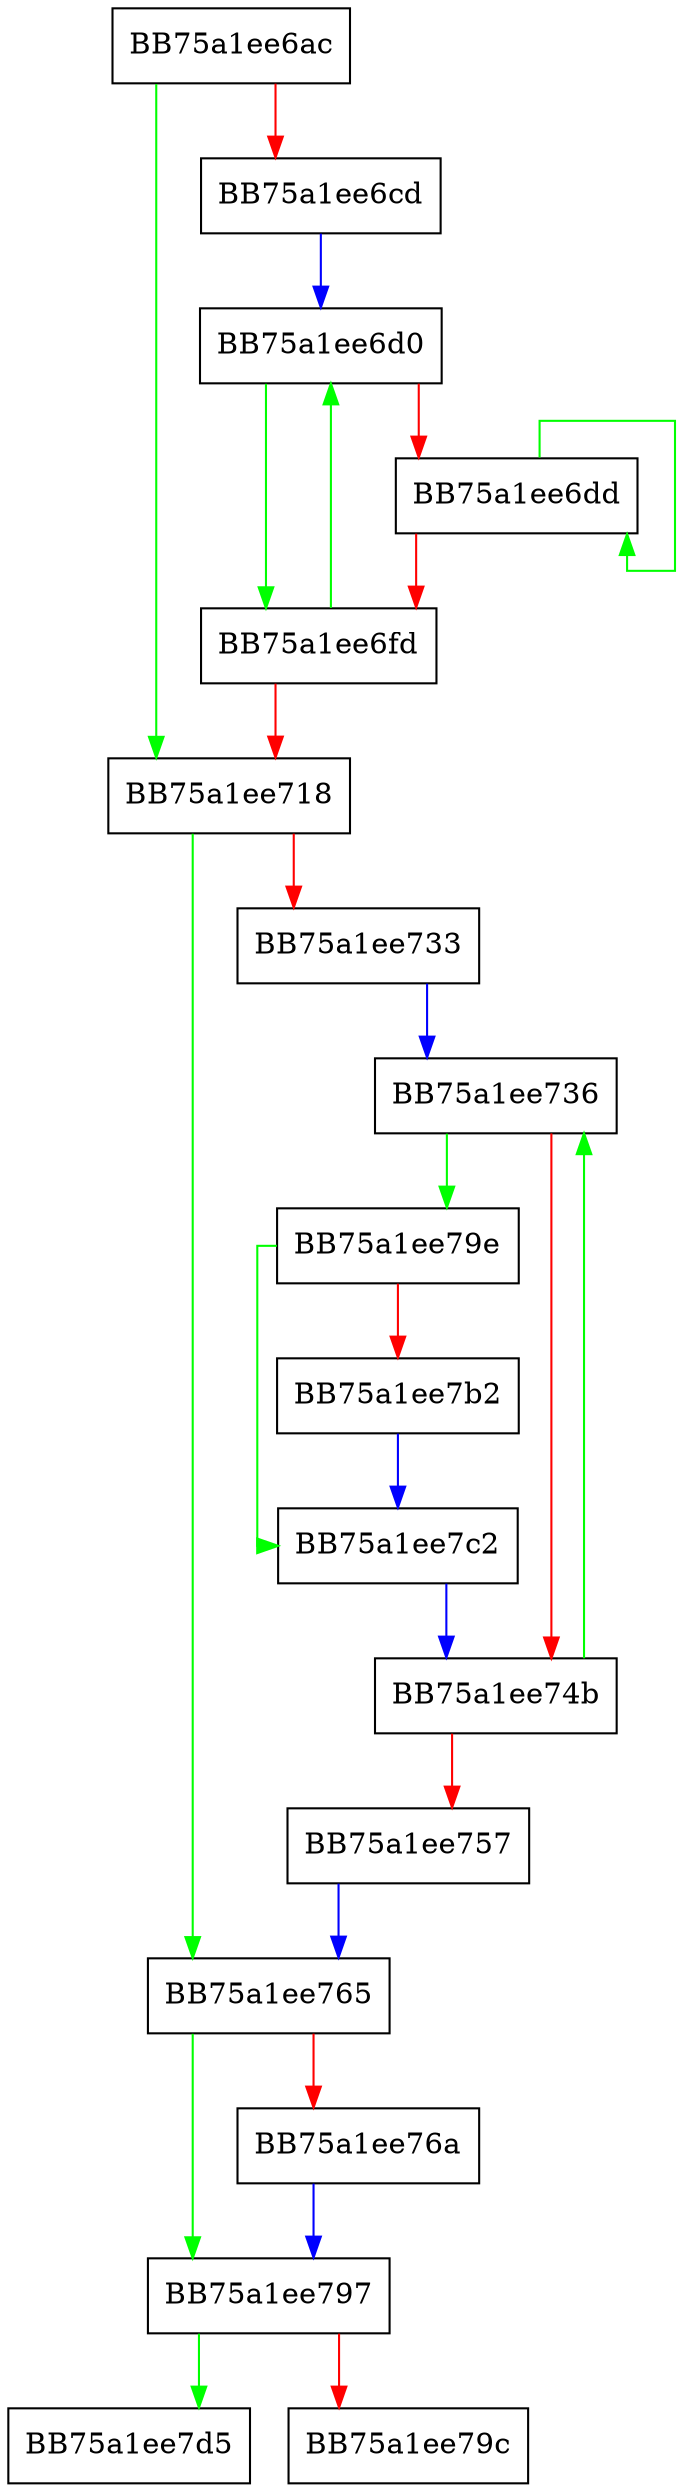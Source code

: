 digraph rebuild_marks {
  node [shape="box"];
  graph [splines=ortho];
  BB75a1ee6ac -> BB75a1ee718 [color="green"];
  BB75a1ee6ac -> BB75a1ee6cd [color="red"];
  BB75a1ee6cd -> BB75a1ee6d0 [color="blue"];
  BB75a1ee6d0 -> BB75a1ee6fd [color="green"];
  BB75a1ee6d0 -> BB75a1ee6dd [color="red"];
  BB75a1ee6dd -> BB75a1ee6dd [color="green"];
  BB75a1ee6dd -> BB75a1ee6fd [color="red"];
  BB75a1ee6fd -> BB75a1ee6d0 [color="green"];
  BB75a1ee6fd -> BB75a1ee718 [color="red"];
  BB75a1ee718 -> BB75a1ee765 [color="green"];
  BB75a1ee718 -> BB75a1ee733 [color="red"];
  BB75a1ee733 -> BB75a1ee736 [color="blue"];
  BB75a1ee736 -> BB75a1ee79e [color="green"];
  BB75a1ee736 -> BB75a1ee74b [color="red"];
  BB75a1ee74b -> BB75a1ee736 [color="green"];
  BB75a1ee74b -> BB75a1ee757 [color="red"];
  BB75a1ee757 -> BB75a1ee765 [color="blue"];
  BB75a1ee765 -> BB75a1ee797 [color="green"];
  BB75a1ee765 -> BB75a1ee76a [color="red"];
  BB75a1ee76a -> BB75a1ee797 [color="blue"];
  BB75a1ee797 -> BB75a1ee7d5 [color="green"];
  BB75a1ee797 -> BB75a1ee79c [color="red"];
  BB75a1ee79e -> BB75a1ee7c2 [color="green"];
  BB75a1ee79e -> BB75a1ee7b2 [color="red"];
  BB75a1ee7b2 -> BB75a1ee7c2 [color="blue"];
  BB75a1ee7c2 -> BB75a1ee74b [color="blue"];
}